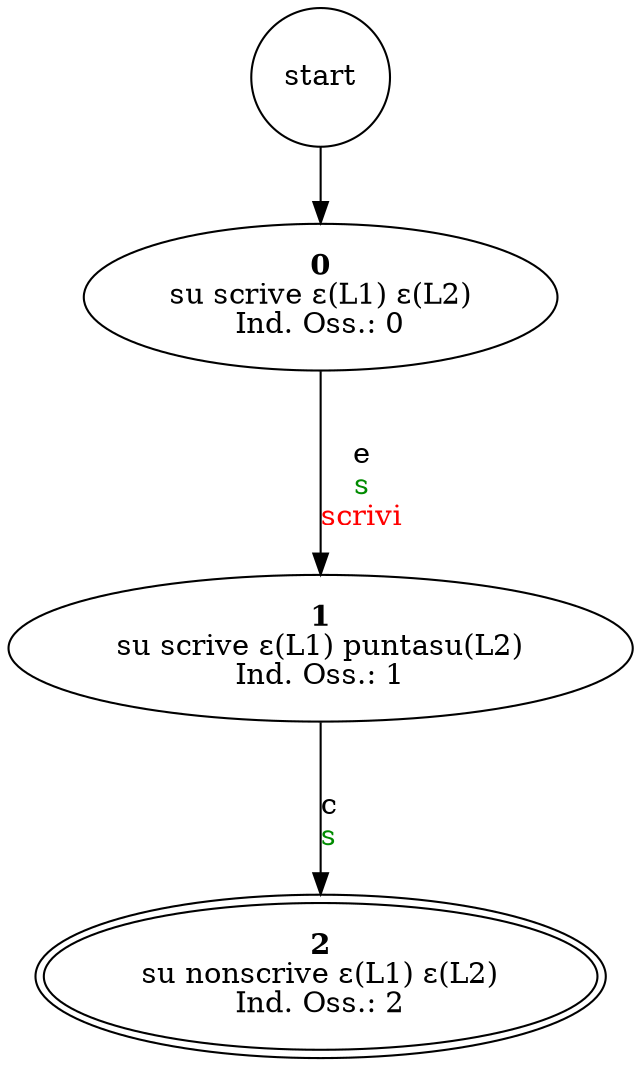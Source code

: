 digraph SpazioComportamentale {
    // ARCHI
    start	->	n0
	n0	->	n1 [label=<<br/>e<br/><font color="green4">s</font><br/><font color="red">scrivi</font>>]
	n1	->	n2 [label=<<br/>c<br/><font color="green4">s</font>>]

    // NODI
    start[shape="circle"]
	n0 [label=<<b>0</b><br/>su scrive ε(L1) ε(L2)<br/>Ind. Oss.: 0>]
	n1 [label=<<b>1</b><br/>su scrive ε(L1) puntasu(L2)<br/>Ind. Oss.: 1>]
	n2 [label=<<b>2</b><br/>su nonscrive ε(L1) ε(L2)<br/>Ind. Oss.: 2> peripheries=2]
}
